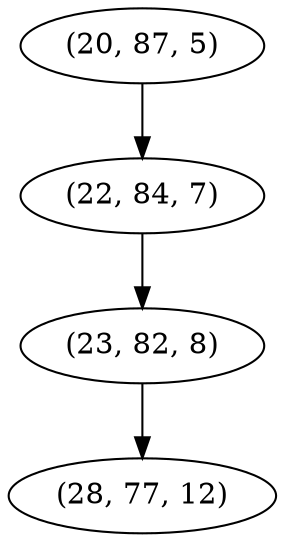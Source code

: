 digraph tree {
    "(20, 87, 5)";
    "(22, 84, 7)";
    "(23, 82, 8)";
    "(28, 77, 12)";
    "(20, 87, 5)" -> "(22, 84, 7)";
    "(22, 84, 7)" -> "(23, 82, 8)";
    "(23, 82, 8)" -> "(28, 77, 12)";
}

